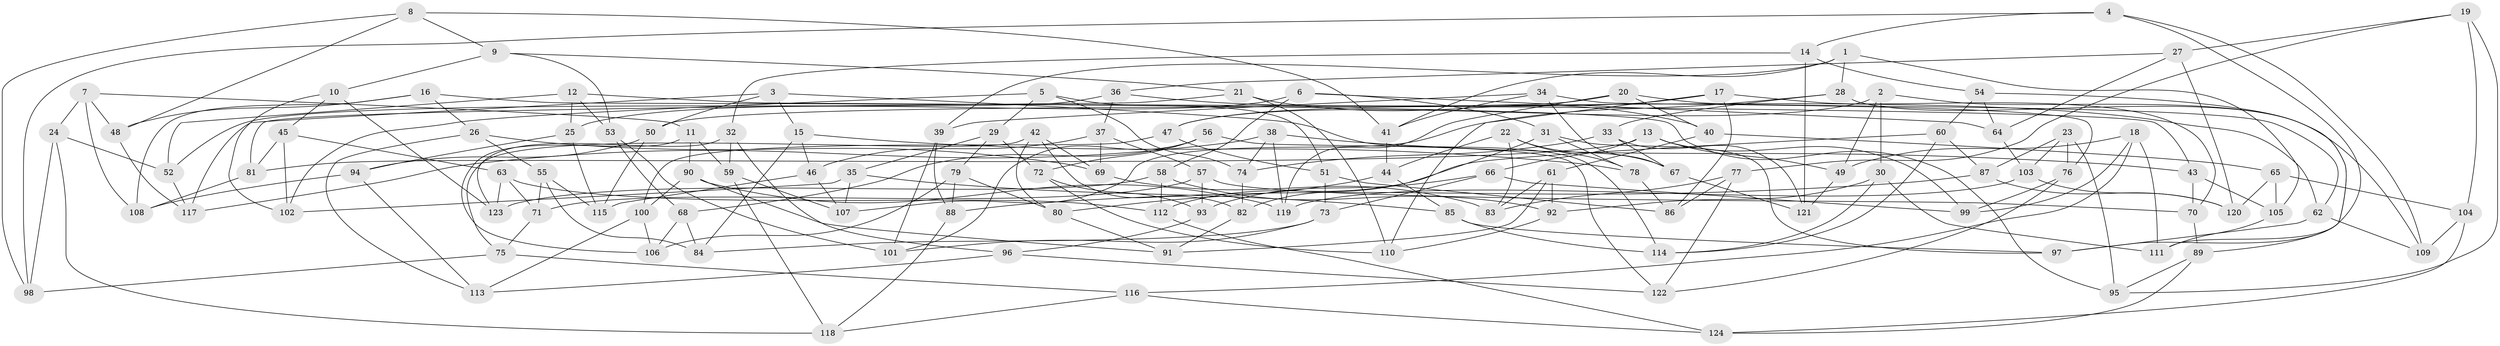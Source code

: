 // coarse degree distribution, {11: 0.075, 9: 0.075, 8: 0.15, 7: 0.275, 6: 0.175, 5: 0.075, 10: 0.05, 3: 0.1, 4: 0.025}
// Generated by graph-tools (version 1.1) at 2025/53/03/04/25 22:53:37]
// undirected, 124 vertices, 248 edges
graph export_dot {
  node [color=gray90,style=filled];
  1;
  2;
  3;
  4;
  5;
  6;
  7;
  8;
  9;
  10;
  11;
  12;
  13;
  14;
  15;
  16;
  17;
  18;
  19;
  20;
  21;
  22;
  23;
  24;
  25;
  26;
  27;
  28;
  29;
  30;
  31;
  32;
  33;
  34;
  35;
  36;
  37;
  38;
  39;
  40;
  41;
  42;
  43;
  44;
  45;
  46;
  47;
  48;
  49;
  50;
  51;
  52;
  53;
  54;
  55;
  56;
  57;
  58;
  59;
  60;
  61;
  62;
  63;
  64;
  65;
  66;
  67;
  68;
  69;
  70;
  71;
  72;
  73;
  74;
  75;
  76;
  77;
  78;
  79;
  80;
  81;
  82;
  83;
  84;
  85;
  86;
  87;
  88;
  89;
  90;
  91;
  92;
  93;
  94;
  95;
  96;
  97;
  98;
  99;
  100;
  101;
  102;
  103;
  104;
  105;
  106;
  107;
  108;
  109;
  110;
  111;
  112;
  113;
  114;
  115;
  116;
  117;
  118;
  119;
  120;
  121;
  122;
  123;
  124;
  1 -- 41;
  1 -- 105;
  1 -- 39;
  1 -- 28;
  2 -- 30;
  2 -- 89;
  2 -- 49;
  2 -- 47;
  3 -- 114;
  3 -- 15;
  3 -- 117;
  3 -- 50;
  4 -- 98;
  4 -- 109;
  4 -- 97;
  4 -- 14;
  5 -- 102;
  5 -- 74;
  5 -- 29;
  5 -- 51;
  6 -- 31;
  6 -- 64;
  6 -- 25;
  6 -- 58;
  7 -- 108;
  7 -- 24;
  7 -- 11;
  7 -- 48;
  8 -- 9;
  8 -- 41;
  8 -- 48;
  8 -- 98;
  9 -- 21;
  9 -- 10;
  9 -- 53;
  10 -- 45;
  10 -- 123;
  10 -- 102;
  11 -- 59;
  11 -- 90;
  11 -- 106;
  12 -- 52;
  12 -- 53;
  12 -- 25;
  12 -- 95;
  13 -- 66;
  13 -- 81;
  13 -- 99;
  13 -- 49;
  14 -- 121;
  14 -- 54;
  14 -- 32;
  15 -- 78;
  15 -- 46;
  15 -- 84;
  16 -- 26;
  16 -- 108;
  16 -- 48;
  16 -- 43;
  17 -- 47;
  17 -- 70;
  17 -- 86;
  17 -- 110;
  18 -- 116;
  18 -- 99;
  18 -- 111;
  18 -- 49;
  19 -- 77;
  19 -- 95;
  19 -- 27;
  19 -- 104;
  20 -- 62;
  20 -- 50;
  20 -- 40;
  20 -- 119;
  21 -- 110;
  21 -- 40;
  21 -- 81;
  22 -- 67;
  22 -- 78;
  22 -- 83;
  22 -- 44;
  23 -- 103;
  23 -- 76;
  23 -- 87;
  23 -- 95;
  24 -- 52;
  24 -- 98;
  24 -- 118;
  25 -- 115;
  25 -- 94;
  26 -- 55;
  26 -- 113;
  26 -- 69;
  27 -- 36;
  27 -- 64;
  27 -- 120;
  28 -- 33;
  28 -- 107;
  28 -- 109;
  29 -- 79;
  29 -- 72;
  29 -- 35;
  30 -- 114;
  30 -- 111;
  30 -- 92;
  31 -- 82;
  31 -- 78;
  31 -- 97;
  32 -- 59;
  32 -- 123;
  32 -- 96;
  33 -- 67;
  33 -- 121;
  33 -- 74;
  34 -- 67;
  34 -- 39;
  34 -- 76;
  34 -- 41;
  35 -- 85;
  35 -- 102;
  35 -- 107;
  36 -- 37;
  36 -- 52;
  36 -- 62;
  37 -- 57;
  37 -- 69;
  37 -- 46;
  38 -- 43;
  38 -- 117;
  38 -- 74;
  38 -- 119;
  39 -- 101;
  39 -- 88;
  40 -- 61;
  40 -- 65;
  41 -- 44;
  42 -- 82;
  42 -- 69;
  42 -- 80;
  42 -- 75;
  43 -- 70;
  43 -- 105;
  44 -- 85;
  44 -- 80;
  45 -- 63;
  45 -- 81;
  45 -- 102;
  46 -- 107;
  46 -- 115;
  47 -- 51;
  47 -- 100;
  48 -- 117;
  49 -- 121;
  50 -- 94;
  50 -- 115;
  51 -- 86;
  51 -- 73;
  52 -- 117;
  53 -- 101;
  53 -- 68;
  54 -- 60;
  54 -- 64;
  54 -- 111;
  55 -- 115;
  55 -- 84;
  55 -- 71;
  56 -- 101;
  56 -- 122;
  56 -- 72;
  56 -- 68;
  57 -- 93;
  57 -- 71;
  57 -- 70;
  58 -- 123;
  58 -- 92;
  58 -- 112;
  59 -- 107;
  59 -- 118;
  60 -- 87;
  60 -- 112;
  60 -- 114;
  61 -- 91;
  61 -- 92;
  61 -- 83;
  62 -- 109;
  62 -- 97;
  63 -- 112;
  63 -- 71;
  63 -- 123;
  64 -- 103;
  65 -- 105;
  65 -- 104;
  65 -- 120;
  66 -- 93;
  66 -- 99;
  66 -- 73;
  67 -- 121;
  68 -- 84;
  68 -- 106;
  69 -- 83;
  70 -- 89;
  71 -- 75;
  72 -- 110;
  72 -- 93;
  73 -- 101;
  73 -- 84;
  74 -- 82;
  75 -- 98;
  75 -- 116;
  76 -- 99;
  76 -- 122;
  77 -- 86;
  77 -- 83;
  77 -- 122;
  78 -- 86;
  79 -- 88;
  79 -- 80;
  79 -- 106;
  80 -- 91;
  81 -- 108;
  82 -- 91;
  85 -- 97;
  85 -- 114;
  87 -- 88;
  87 -- 120;
  88 -- 118;
  89 -- 95;
  89 -- 124;
  90 -- 119;
  90 -- 91;
  90 -- 100;
  92 -- 110;
  93 -- 96;
  94 -- 108;
  94 -- 113;
  96 -- 113;
  96 -- 122;
  100 -- 106;
  100 -- 113;
  103 -- 120;
  103 -- 119;
  104 -- 109;
  104 -- 124;
  105 -- 111;
  112 -- 124;
  116 -- 118;
  116 -- 124;
}
